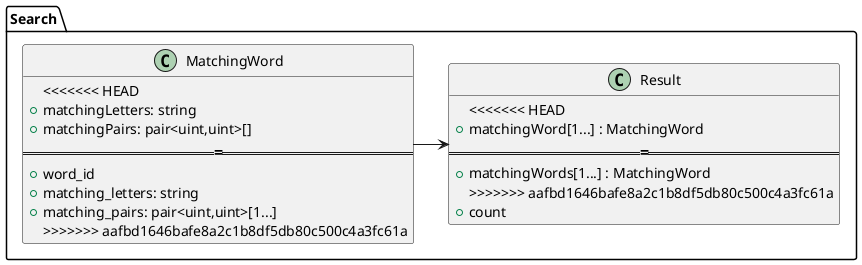 @startuml SearchResult - class diagram.png
namespace Search {
class Result { 
<<<<<<< HEAD
  + matchingWord[1...] : MatchingWord
=======
  + matchingWords[1...] : MatchingWord
>>>>>>> aafbd1646bafe8a2c1b8df5db80c500c4a3fc61a
  + count
}

class MatchingWord {
<<<<<<< HEAD
  + matchingLetters: string
  + matchingPairs: pair<uint,uint>[]
=======
  + word_id
  + matching_letters: string
  + matching_pairs: pair<uint,uint>[1...]
>>>>>>> aafbd1646bafe8a2c1b8df5db80c500c4a3fc61a
}


MatchingWord -> Result
}
@enduml

